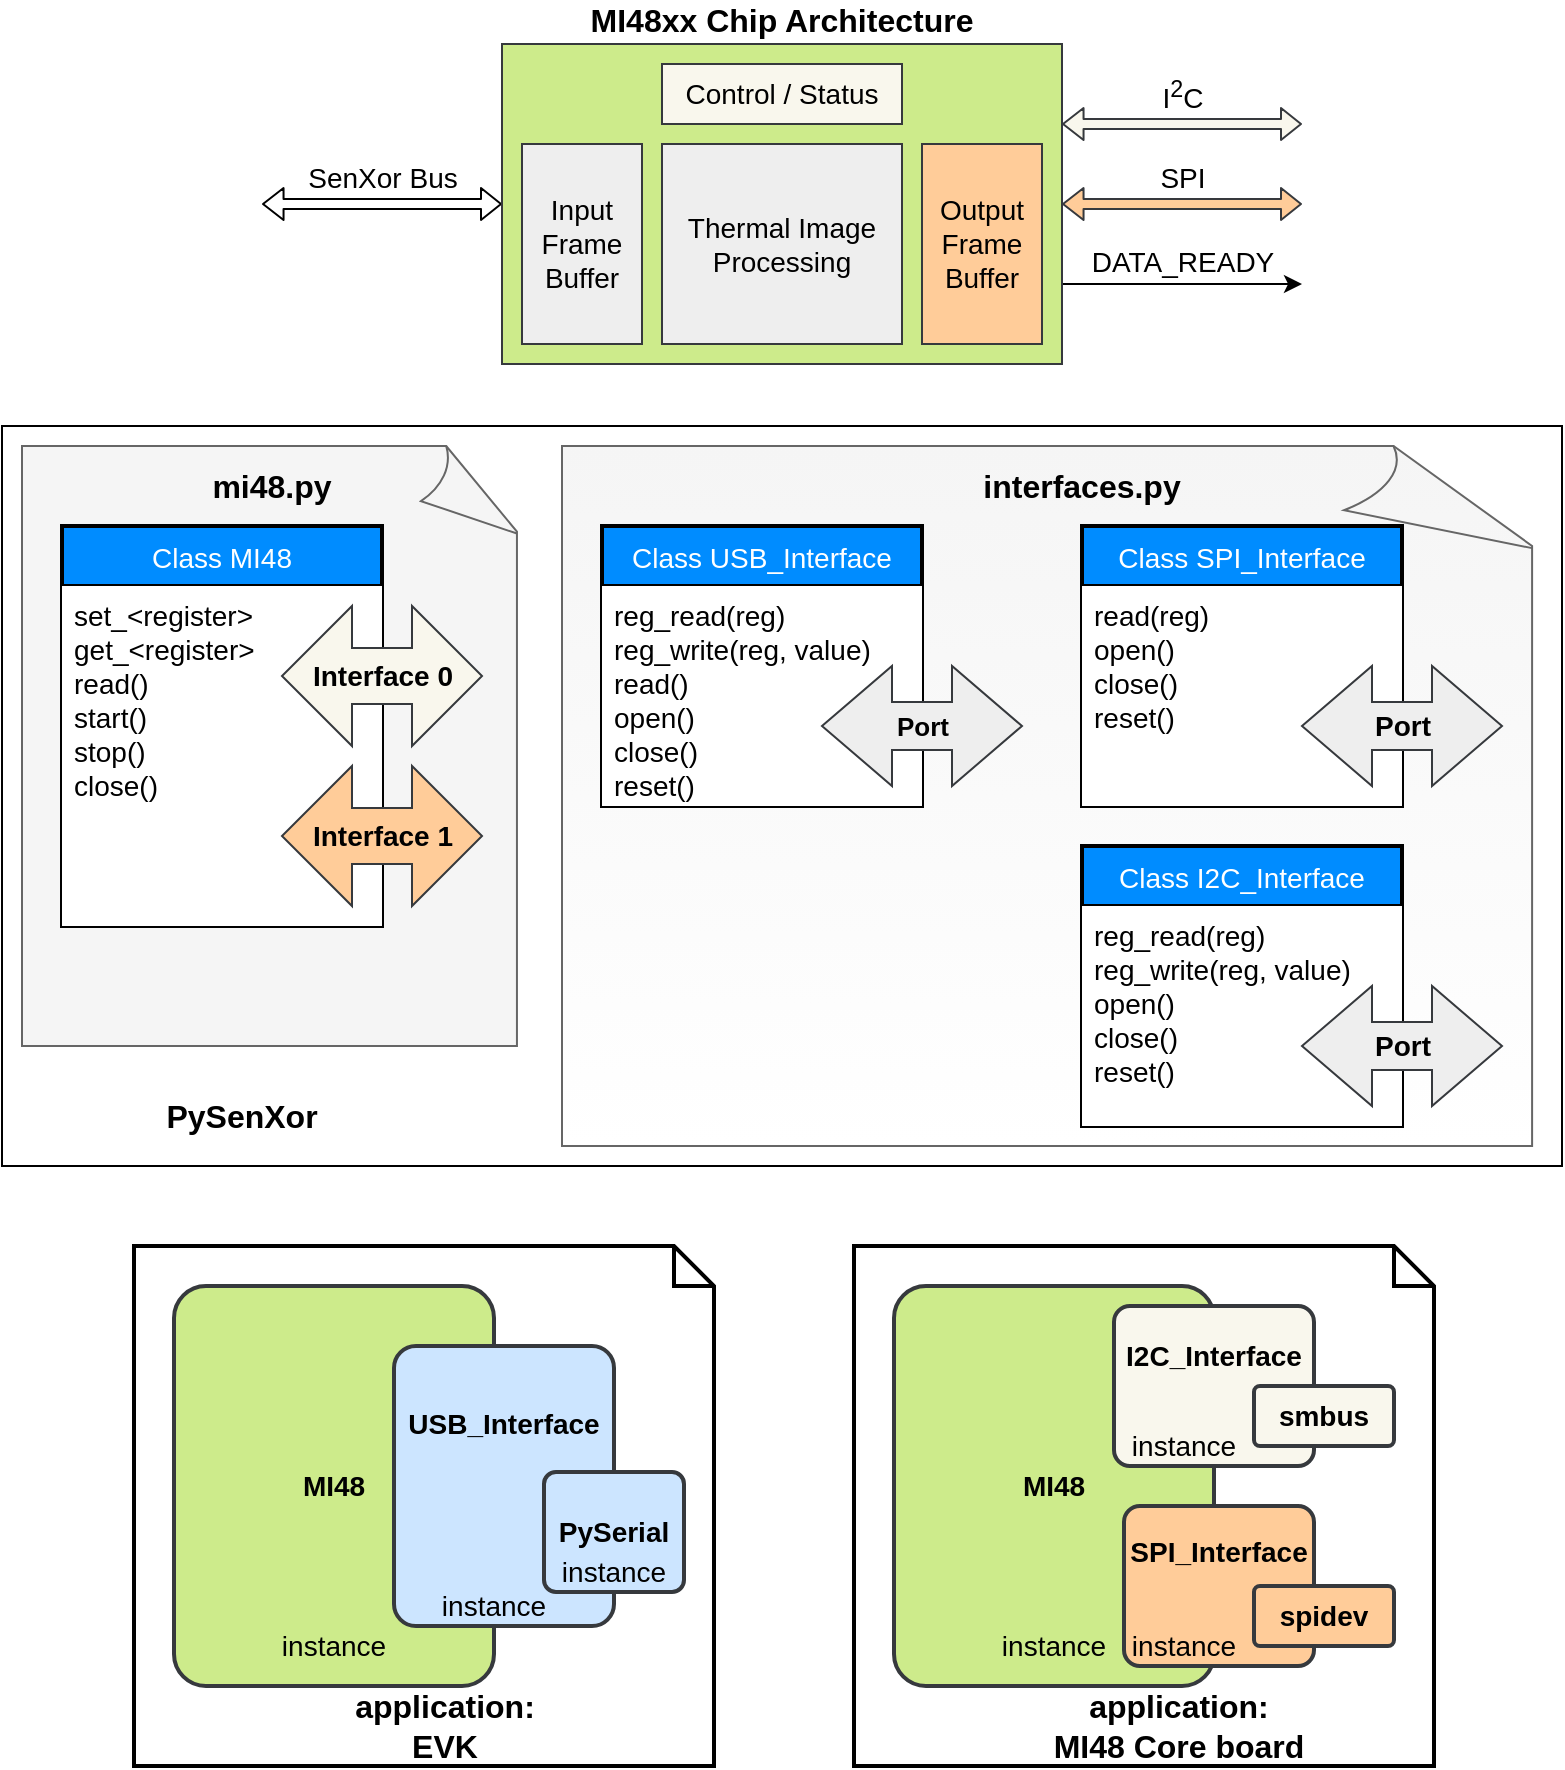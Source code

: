 <mxfile version="13.0.3" type="device"><diagram id="eN51nuKSKtc362Eb9eiG" name="Page-1"><mxGraphModel dx="1008" dy="522" grid="1" gridSize="10" guides="1" tooltips="1" connect="1" arrows="1" fold="1" page="1" pageScale="1" pageWidth="827" pageHeight="1169" math="0" shadow="0"><root><mxCell id="0"/><mxCell id="1" parent="0"/><mxCell id="qpqP8ZYyc9Hf3nX4iauE-9" value="Note" style="shape=note;strokeWidth=2;fontSize=14;size=20;whiteSpace=wrap;html=1;" parent="1" vertex="1"><mxGeometry x="88" y="720" width="290" height="260" as="geometry"/></mxCell><mxCell id="KL5NZgq6r5ja9lA6hFP5-45" value="" style="group;fontSize=14;" parent="1" vertex="1" connectable="0"><mxGeometry x="32" y="320" width="770" height="360" as="geometry"/></mxCell><mxCell id="KL5NZgq6r5ja9lA6hFP5-47" value="" style="rounded=0;whiteSpace=wrap;html=1;fontSize=13;" parent="KL5NZgq6r5ja9lA6hFP5-45" vertex="1"><mxGeometry x="-10" y="-10" width="780" height="370" as="geometry"/></mxCell><mxCell id="KL5NZgq6r5ja9lA6hFP5-44" value="" style="whiteSpace=wrap;html=1;shape=mxgraph.basic.document;fillColor=#f5f5f5;strokeColor=#666666;fontColor=#333333;fontSize=13;" parent="KL5NZgq6r5ja9lA6hFP5-45" vertex="1"><mxGeometry width="250" height="300" as="geometry"/></mxCell><mxCell id="KL5NZgq6r5ja9lA6hFP5-24" value="mi48.py" style="text;html=1;strokeColor=none;fillColor=none;align=center;verticalAlign=middle;whiteSpace=wrap;rounded=0;fontStyle=1;fontSize=16;" parent="KL5NZgq6r5ja9lA6hFP5-45" vertex="1"><mxGeometry x="105" y="10" width="40" height="20" as="geometry"/></mxCell><mxCell id="KL5NZgq6r5ja9lA6hFP5-1" value="Class MI48" style="swimlane;childLayout=stackLayout;horizontal=1;startSize=30;horizontalStack=0;fillColor=#008cff;fontColor=#FFFFFF;rounded=0;fontSize=14;fontStyle=0;strokeWidth=2;resizeParent=0;resizeLast=1;shadow=0;dashed=0;align=center;glass=0;" parent="KL5NZgq6r5ja9lA6hFP5-45" vertex="1"><mxGeometry x="20" y="40" width="160" height="200" as="geometry"/></mxCell><mxCell id="KL5NZgq6r5ja9lA6hFP5-2" value="set_&lt;register&gt;&#10;get_&lt;register&gt;&#10;read()&#10;start()&#10;stop()&#10;close()" style="align=left;strokeColor=none;fillColor=#ffffff;spacingLeft=4;fontSize=14;verticalAlign=top;resizable=0;rotatable=0;part=1;gradientColor=none;shadow=0;glass=0;rounded=0;" parent="KL5NZgq6r5ja9lA6hFP5-1" vertex="1"><mxGeometry y="30" width="160" height="170" as="geometry"/></mxCell><mxCell id="KL5NZgq6r5ja9lA6hFP5-3" value="&lt;b style=&quot;font-size: 14px;&quot;&gt;Interface 0&lt;/b&gt;" style="html=1;shadow=0;dashed=0;align=center;verticalAlign=middle;shape=mxgraph.arrows2.twoWayArrow;dy=0.6;dx=35;fillColor=#f9f7ed;strokeColor=#36393d;fontSize=14;" parent="KL5NZgq6r5ja9lA6hFP5-45" vertex="1"><mxGeometry x="130" y="80" width="100" height="70" as="geometry"/></mxCell><mxCell id="KL5NZgq6r5ja9lA6hFP5-4" value="&lt;b style=&quot;font-size: 14px;&quot;&gt;Interface 1&lt;/b&gt;" style="html=1;shadow=0;dashed=0;align=center;verticalAlign=middle;shape=mxgraph.arrows2.twoWayArrow;dy=0.6;dx=35;fillColor=#ffcc99;strokeColor=#36393d;fontSize=14;" parent="KL5NZgq6r5ja9lA6hFP5-45" vertex="1"><mxGeometry x="130" y="160" width="100" height="70" as="geometry"/></mxCell><mxCell id="KL5NZgq6r5ja9lA6hFP5-54" value="&lt;font style=&quot;font-size: 16px;&quot;&gt;PySenXor&lt;/font&gt;" style="text;html=1;strokeColor=none;fillColor=none;align=center;verticalAlign=middle;whiteSpace=wrap;rounded=0;fontStyle=1;fontSize=16;" parent="KL5NZgq6r5ja9lA6hFP5-45" vertex="1"><mxGeometry x="75" y="325" width="70" height="20" as="geometry"/></mxCell><mxCell id="KL5NZgq6r5ja9lA6hFP5-43" value="" style="whiteSpace=wrap;html=1;shape=mxgraph.basic.document;fillColor=#f5f5f5;strokeColor=#666666;fontColor=#333333;gradientColor=#ffffff;shadow=0;fontSize=13;" parent="1" vertex="1"><mxGeometry x="302" y="320" width="490" height="350" as="geometry"/></mxCell><mxCell id="KL5NZgq6r5ja9lA6hFP5-7" value="Class USB_Interface" style="swimlane;childLayout=stackLayout;horizontal=1;startSize=30;horizontalStack=0;fillColor=#008cff;fontColor=#FFFFFF;rounded=0;fontSize=14;fontStyle=0;strokeWidth=2;resizeParent=0;resizeLast=1;shadow=0;dashed=0;align=center;glass=0;" parent="1" vertex="1"><mxGeometry x="322" y="360" width="160" height="140" as="geometry"/></mxCell><mxCell id="KL5NZgq6r5ja9lA6hFP5-8" value="reg_read(reg)&#10;reg_write(reg, value)&#10;read()&#10;open()&#10;close()&#10;reset()" style="align=left;strokeColor=none;fillColor=#ffffff;spacingLeft=4;fontSize=14;verticalAlign=top;resizable=0;rotatable=0;part=1;strokeWidth=2;glass=0;shadow=0;" parent="KL5NZgq6r5ja9lA6hFP5-7" vertex="1"><mxGeometry y="30" width="160" height="110" as="geometry"/></mxCell><mxCell id="KL5NZgq6r5ja9lA6hFP5-11" value="Class I2C_Interface" style="swimlane;childLayout=stackLayout;horizontal=1;startSize=30;horizontalStack=0;fillColor=#008cff;fontColor=#FFFFFF;rounded=0;fontSize=14;fontStyle=0;strokeWidth=2;resizeParent=0;resizeLast=1;shadow=0;dashed=0;align=center;glass=0;" parent="1" vertex="1"><mxGeometry x="562" y="520" width="160" height="140" as="geometry"/></mxCell><mxCell id="KL5NZgq6r5ja9lA6hFP5-12" value="reg_read(reg)&#10;reg_write(reg, value)&#10;open()&#10;close()&#10;reset()" style="align=left;strokeColor=none;fillColor=#ffffff;spacingLeft=4;fontSize=14;verticalAlign=top;resizable=0;rotatable=0;part=1;glass=0;shadow=0;rounded=0;" parent="KL5NZgq6r5ja9lA6hFP5-11" vertex="1"><mxGeometry y="30" width="160" height="110" as="geometry"/></mxCell><mxCell id="KL5NZgq6r5ja9lA6hFP5-13" value="Class SPI_Interface" style="swimlane;childLayout=stackLayout;horizontal=1;startSize=30;horizontalStack=0;fillColor=#008cff;fontColor=#FFFFFF;rounded=0;fontSize=14;fontStyle=0;strokeWidth=2;resizeParent=0;resizeLast=1;shadow=0;dashed=0;align=center;glass=0;" parent="1" vertex="1"><mxGeometry x="562" y="360" width="160" height="140" as="geometry"/></mxCell><mxCell id="KL5NZgq6r5ja9lA6hFP5-14" value="read(reg)&#10;open()&#10;close()&#10;reset()" style="align=left;strokeColor=none;fillColor=#ffffff;spacingLeft=4;fontSize=14;verticalAlign=top;resizable=0;rotatable=0;part=1;glass=0;shadow=0;rounded=0;" parent="KL5NZgq6r5ja9lA6hFP5-13" vertex="1"><mxGeometry y="30" width="160" height="110" as="geometry"/></mxCell><mxCell id="KL5NZgq6r5ja9lA6hFP5-15" value="" style="group;fontSize=14;" parent="1" vertex="1" connectable="0"><mxGeometry x="152" y="119" width="520" height="160" as="geometry"/></mxCell><mxCell id="-40wBEzftm1NEJoo9QAf-8" value="SenXor Bus" style="shape=flexArrow;endArrow=classic;startArrow=classic;html=1;endWidth=10;endSize=3;startWidth=10;startSize=3.092;width=5;verticalAlign=bottom;spacing=4;fontSize=14;" parent="KL5NZgq6r5ja9lA6hFP5-15" target="-40wBEzftm1NEJoo9QAf-18" edge="1"><mxGeometry width="50" height="50" relative="1" as="geometry"><mxPoint y="80" as="sourcePoint"/><mxPoint x="120" y="85" as="targetPoint"/></mxGeometry></mxCell><mxCell id="-40wBEzftm1NEJoo9QAf-14" value="&lt;font style=&quot;font-size: 14px&quot;&gt;I&lt;sup&gt;2&lt;/sup&gt;C&lt;/font&gt;" style="shape=flexArrow;endArrow=classic;startArrow=classic;html=1;exitX=1;exitY=0.25;exitDx=0;exitDy=0;endWidth=10;endSize=3;startWidth=10;startSize=3.092;width=5;labelPosition=center;verticalLabelPosition=top;align=center;verticalAlign=bottom;horizontal=1;spacing=4;fillColor=#f9f7ed;strokeColor=#36393d;fontSize=13;" parent="KL5NZgq6r5ja9lA6hFP5-15" source="-40wBEzftm1NEJoo9QAf-18" edge="1"><mxGeometry width="50" height="50" relative="1" as="geometry"><mxPoint x="310.0" y="37.5" as="sourcePoint"/><mxPoint x="520" y="40" as="targetPoint"/></mxGeometry></mxCell><mxCell id="-40wBEzftm1NEJoo9QAf-15" value="&lt;font style=&quot;font-size: 14px&quot;&gt;SPI&lt;/font&gt;" style="shape=flexArrow;endArrow=classic;startArrow=classic;html=1;exitX=1;exitY=0.5;exitDx=0;exitDy=0;endWidth=10;endSize=3;startWidth=10;startSize=3.092;width=5;labelPosition=center;verticalLabelPosition=top;align=center;verticalAlign=bottom;horizontal=1;spacing=4;fillColor=#ffcc99;strokeColor=#36393d;fontSize=13;" parent="KL5NZgq6r5ja9lA6hFP5-15" source="-40wBEzftm1NEJoo9QAf-18" edge="1"><mxGeometry width="50" height="50" relative="1" as="geometry"><mxPoint x="310.0" y="85" as="sourcePoint"/><mxPoint x="520" y="80" as="targetPoint"/></mxGeometry></mxCell><mxCell id="-40wBEzftm1NEJoo9QAf-16" value="&lt;font style=&quot;font-size: 14px&quot;&gt;DATA_READY&lt;/font&gt;" style="endArrow=classic;html=1;exitX=1;exitY=0.75;exitDx=0;exitDy=0;verticalAlign=bottom;fontSize=13;" parent="KL5NZgq6r5ja9lA6hFP5-15" source="-40wBEzftm1NEJoo9QAf-18" edge="1"><mxGeometry width="50" height="50" relative="1" as="geometry"><mxPoint x="310.0" y="132.5" as="sourcePoint"/><mxPoint x="520" y="120" as="targetPoint"/></mxGeometry></mxCell><mxCell id="-40wBEzftm1NEJoo9QAf-18" value="&lt;b&gt;&lt;font style=&quot;font-size: 16px&quot;&gt;MI48xx Chip Architecture&lt;/font&gt;&lt;/b&gt;" style="rounded=0;whiteSpace=wrap;html=1;verticalAlign=bottom;labelPosition=center;verticalLabelPosition=top;align=center;fillColor=#cdeb8b;strokeColor=#36393d;fontSize=13;" parent="KL5NZgq6r5ja9lA6hFP5-15" vertex="1"><mxGeometry x="120" width="280" height="160" as="geometry"/></mxCell><mxCell id="-40wBEzftm1NEJoo9QAf-21" value="&lt;font style=&quot;font-size: 14px&quot;&gt;Control / Status&lt;/font&gt;" style="rounded=0;whiteSpace=wrap;html=1;fillColor=#f9f7ed;strokeColor=#36393d;fontSize=13;" parent="KL5NZgq6r5ja9lA6hFP5-15" vertex="1"><mxGeometry x="200" y="10" width="120" height="30" as="geometry"/></mxCell><mxCell id="-40wBEzftm1NEJoo9QAf-22" value="Input Frame Buffer" style="rounded=0;whiteSpace=wrap;html=1;fillColor=#eeeeee;strokeColor=#36393d;fontSize=14;" parent="KL5NZgq6r5ja9lA6hFP5-15" vertex="1"><mxGeometry x="130" y="50" width="60" height="100" as="geometry"/></mxCell><mxCell id="-40wBEzftm1NEJoo9QAf-23" value="&lt;font style=&quot;font-size: 14px&quot;&gt;Output Frame Buffer&lt;/font&gt;" style="rounded=0;whiteSpace=wrap;html=1;fillColor=#ffcc99;strokeColor=#36393d;fontSize=13;" parent="KL5NZgq6r5ja9lA6hFP5-15" vertex="1"><mxGeometry x="330" y="50" width="60" height="100" as="geometry"/></mxCell><mxCell id="-40wBEzftm1NEJoo9QAf-24" value="&lt;font style=&quot;font-size: 14px&quot;&gt;Thermal Image Processing&lt;/font&gt;" style="rounded=0;whiteSpace=wrap;html=1;fillColor=#eeeeee;strokeColor=#36393d;fontSize=13;" parent="KL5NZgq6r5ja9lA6hFP5-15" vertex="1"><mxGeometry x="200" y="50" width="120" height="100" as="geometry"/></mxCell><mxCell id="KL5NZgq6r5ja9lA6hFP5-18" value="&lt;b style=&quot;font-size: 13px;&quot;&gt;Port&lt;/b&gt;" style="html=1;shadow=0;dashed=0;align=center;verticalAlign=middle;shape=mxgraph.arrows2.twoWayArrow;dy=0.6;dx=35;fillColor=#eeeeee;strokeColor=#36393d;fontSize=13;" parent="1" vertex="1"><mxGeometry x="432" y="430" width="100" height="60" as="geometry"/></mxCell><mxCell id="KL5NZgq6r5ja9lA6hFP5-19" value="&lt;b style=&quot;font-size: 14px;&quot;&gt;Port&lt;/b&gt;" style="html=1;shadow=0;dashed=0;align=center;verticalAlign=middle;shape=mxgraph.arrows2.twoWayArrow;dy=0.6;dx=35;fillColor=#eeeeee;strokeColor=#36393d;fontSize=14;" parent="1" vertex="1"><mxGeometry x="672" y="430" width="100" height="60" as="geometry"/></mxCell><mxCell id="KL5NZgq6r5ja9lA6hFP5-20" value="&lt;b style=&quot;font-size: 14px;&quot;&gt;Port&lt;/b&gt;" style="html=1;shadow=0;dashed=0;align=center;verticalAlign=middle;shape=mxgraph.arrows2.twoWayArrow;dy=0.6;dx=35;fillColor=#eeeeee;strokeColor=#36393d;fontSize=14;" parent="1" vertex="1"><mxGeometry x="672" y="590" width="100" height="60" as="geometry"/></mxCell><mxCell id="KL5NZgq6r5ja9lA6hFP5-25" value="&lt;font style=&quot;font-size: 16px;&quot;&gt;interfaces.py&lt;/font&gt;" style="text;html=1;strokeColor=none;fillColor=none;align=center;verticalAlign=middle;whiteSpace=wrap;rounded=0;fontStyle=1;fontSize=16;" parent="1" vertex="1"><mxGeometry x="542" y="330" width="40" height="20" as="geometry"/></mxCell><mxCell id="KL5NZgq6r5ja9lA6hFP5-51" value="" style="group;fontStyle=1;fontSize=14;" parent="1" vertex="1" connectable="0"><mxGeometry x="468" y="740" width="270" height="240" as="geometry"/></mxCell><mxCell id="qpqP8ZYyc9Hf3nX4iauE-20" value="Note" style="shape=note;strokeWidth=2;fontSize=14;size=20;whiteSpace=wrap;html=1;" parent="KL5NZgq6r5ja9lA6hFP5-51" vertex="1"><mxGeometry x="-20" y="-20" width="290" height="260" as="geometry"/></mxCell><mxCell id="KL5NZgq6r5ja9lA6hFP5-40" value="&lt;b style=&quot;font-size: 14px;&quot;&gt;MI48&lt;/b&gt;" style="strokeWidth=2;rounded=1;arcSize=10;whiteSpace=wrap;html=1;align=center;fontSize=14;fillColor=#cdeb8b;strokeColor=#36393d;" parent="KL5NZgq6r5ja9lA6hFP5-51" vertex="1"><mxGeometry width="160" height="200" as="geometry"/></mxCell><mxCell id="KL5NZgq6r5ja9lA6hFP5-36" value="&lt;b style=&quot;font-size: 14px;&quot;&gt;I2C_Interface&lt;/b&gt;" style="strokeWidth=2;rounded=1;arcSize=10;whiteSpace=wrap;html=1;align=center;fontSize=14;spacingTop=-30;fillColor=#f9f7ed;strokeColor=#36393d;" parent="KL5NZgq6r5ja9lA6hFP5-51" vertex="1"><mxGeometry x="110" y="10" width="100" height="80" as="geometry"/></mxCell><mxCell id="KL5NZgq6r5ja9lA6hFP5-37" value="&lt;b style=&quot;font-size: 14px;&quot;&gt;SPI_Interface&lt;/b&gt;" style="strokeWidth=2;rounded=1;arcSize=10;whiteSpace=wrap;html=1;align=center;fontSize=14;spacingTop=-35;fillColor=#ffcc99;strokeColor=#36393d;" parent="KL5NZgq6r5ja9lA6hFP5-51" vertex="1"><mxGeometry x="115" y="110" width="95" height="80" as="geometry"/></mxCell><mxCell id="KL5NZgq6r5ja9lA6hFP5-33" value="&lt;b style=&quot;font-size: 14px;&quot;&gt;smbus&lt;/b&gt;" style="strokeWidth=2;rounded=1;arcSize=10;whiteSpace=wrap;html=1;align=center;fontSize=14;fillColor=#f9f7ed;strokeColor=#36393d;" parent="KL5NZgq6r5ja9lA6hFP5-51" vertex="1"><mxGeometry x="180" y="50" width="70" height="30" as="geometry"/></mxCell><mxCell id="KL5NZgq6r5ja9lA6hFP5-41" value="&lt;b style=&quot;font-size: 14px;&quot;&gt;spidev&lt;/b&gt;" style="strokeWidth=2;rounded=1;arcSize=10;whiteSpace=wrap;html=1;align=center;fontSize=14;fillColor=#ffcc99;strokeColor=#36393d;" parent="KL5NZgq6r5ja9lA6hFP5-51" vertex="1"><mxGeometry x="180" y="150" width="70" height="30" as="geometry"/></mxCell><mxCell id="qpqP8ZYyc9Hf3nX4iauE-6" value="instance" style="text;html=1;strokeColor=none;fillColor=none;align=center;verticalAlign=middle;whiteSpace=wrap;rounded=0;fontSize=14;" parent="KL5NZgq6r5ja9lA6hFP5-51" vertex="1"><mxGeometry x="60" y="170" width="40" height="20" as="geometry"/></mxCell><mxCell id="qpqP8ZYyc9Hf3nX4iauE-5" value="instance" style="text;html=1;strokeColor=none;fillColor=none;align=center;verticalAlign=middle;whiteSpace=wrap;rounded=0;fontSize=14;" parent="KL5NZgq6r5ja9lA6hFP5-51" vertex="1"><mxGeometry x="125" y="170" width="40" height="20" as="geometry"/></mxCell><mxCell id="qpqP8ZYyc9Hf3nX4iauE-4" value="instance" style="text;html=1;strokeColor=none;fillColor=none;align=center;verticalAlign=middle;whiteSpace=wrap;rounded=0;fontSize=14;" parent="KL5NZgq6r5ja9lA6hFP5-51" vertex="1"><mxGeometry x="125" y="70" width="40" height="20" as="geometry"/></mxCell><mxCell id="qpqP8ZYyc9Hf3nX4iauE-21" value="&lt;b style=&quot;font-size: 16px;&quot;&gt;application:&lt;br style=&quot;font-size: 16px;&quot;&gt;MI48 Core board&lt;/b&gt;" style="text;html=1;strokeColor=none;fillColor=none;align=center;verticalAlign=middle;whiteSpace=wrap;rounded=0;fontSize=16;" parent="KL5NZgq6r5ja9lA6hFP5-51" vertex="1"><mxGeometry x="73.5" y="210" width="136.5" height="20" as="geometry"/></mxCell><mxCell id="KL5NZgq6r5ja9lA6hFP5-52" value="" style="group;fontSize=14;" parent="1" vertex="1" connectable="0"><mxGeometry x="108" y="740" width="255" height="200" as="geometry"/></mxCell><mxCell id="KL5NZgq6r5ja9lA6hFP5-27" value="&lt;b style=&quot;font-size: 14px;&quot;&gt;MI48&lt;/b&gt;" style="strokeWidth=2;rounded=1;arcSize=10;whiteSpace=wrap;html=1;align=center;fontSize=14;fillColor=#cdeb8b;strokeColor=#36393d;" parent="KL5NZgq6r5ja9lA6hFP5-52" vertex="1"><mxGeometry width="160" height="200" as="geometry"/></mxCell><mxCell id="KL5NZgq6r5ja9lA6hFP5-26" value="&lt;b style=&quot;font-size: 14px;&quot;&gt;USB_Interface&lt;/b&gt;" style="strokeWidth=2;rounded=1;arcSize=10;whiteSpace=wrap;html=1;align=center;fontSize=14;labelPosition=center;verticalLabelPosition=top;verticalAlign=bottom;spacingTop=0;spacingBottom=-50;fillColor=#cce5ff;strokeColor=#36393d;" parent="KL5NZgq6r5ja9lA6hFP5-52" vertex="1"><mxGeometry x="110" y="30" width="110" height="140" as="geometry"/></mxCell><mxCell id="KL5NZgq6r5ja9lA6hFP5-28" value="&lt;b style=&quot;font-size: 14px;&quot;&gt;PySerial&lt;/b&gt;" style="strokeWidth=2;rounded=1;arcSize=10;whiteSpace=wrap;html=1;align=center;fontSize=14;fillColor=#cce5ff;strokeColor=#36393d;" parent="KL5NZgq6r5ja9lA6hFP5-52" vertex="1"><mxGeometry x="185" y="93" width="70" height="60" as="geometry"/></mxCell><mxCell id="qpqP8ZYyc9Hf3nX4iauE-1" value="instance" style="text;html=1;strokeColor=none;fillColor=none;align=center;verticalAlign=middle;whiteSpace=wrap;rounded=0;fontSize=14;" parent="KL5NZgq6r5ja9lA6hFP5-52" vertex="1"><mxGeometry x="60" y="170" width="40" height="20" as="geometry"/></mxCell><mxCell id="qpqP8ZYyc9Hf3nX4iauE-3" value="instance" style="text;html=1;strokeColor=none;fillColor=none;align=center;verticalAlign=middle;whiteSpace=wrap;rounded=0;fontSize=14;" parent="KL5NZgq6r5ja9lA6hFP5-52" vertex="1"><mxGeometry x="200" y="133" width="40" height="20" as="geometry"/></mxCell><mxCell id="qpqP8ZYyc9Hf3nX4iauE-2" value="instance" style="text;html=1;strokeColor=none;fillColor=none;align=center;verticalAlign=middle;whiteSpace=wrap;rounded=0;fontSize=14;" parent="KL5NZgq6r5ja9lA6hFP5-52" vertex="1"><mxGeometry x="140" y="150" width="40" height="20" as="geometry"/></mxCell><mxCell id="qpqP8ZYyc9Hf3nX4iauE-19" value="&lt;b style=&quot;font-size: 16px&quot;&gt;application:&lt;br&gt;EVK&lt;/b&gt;" style="text;html=1;strokeColor=none;fillColor=none;align=center;verticalAlign=middle;whiteSpace=wrap;rounded=0;fontSize=14;" parent="1" vertex="1"><mxGeometry x="191.5" y="950" width="103" height="20" as="geometry"/></mxCell></root></mxGraphModel></diagram></mxfile>